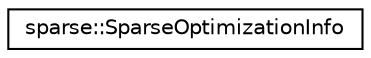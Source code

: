 digraph "Graphical Class Hierarchy"
{
 // LATEX_PDF_SIZE
  edge [fontname="Helvetica",fontsize="10",labelfontname="Helvetica",labelfontsize="10"];
  node [fontname="Helvetica",fontsize="10",shape=record];
  rankdir="LR";
  Node0 [label="sparse::SparseOptimizationInfo",height=0.2,width=0.4,color="black", fillcolor="white", style="filled",URL="$structsparse_1_1SparseOptimizationInfo.html",tooltip=" "];
}
